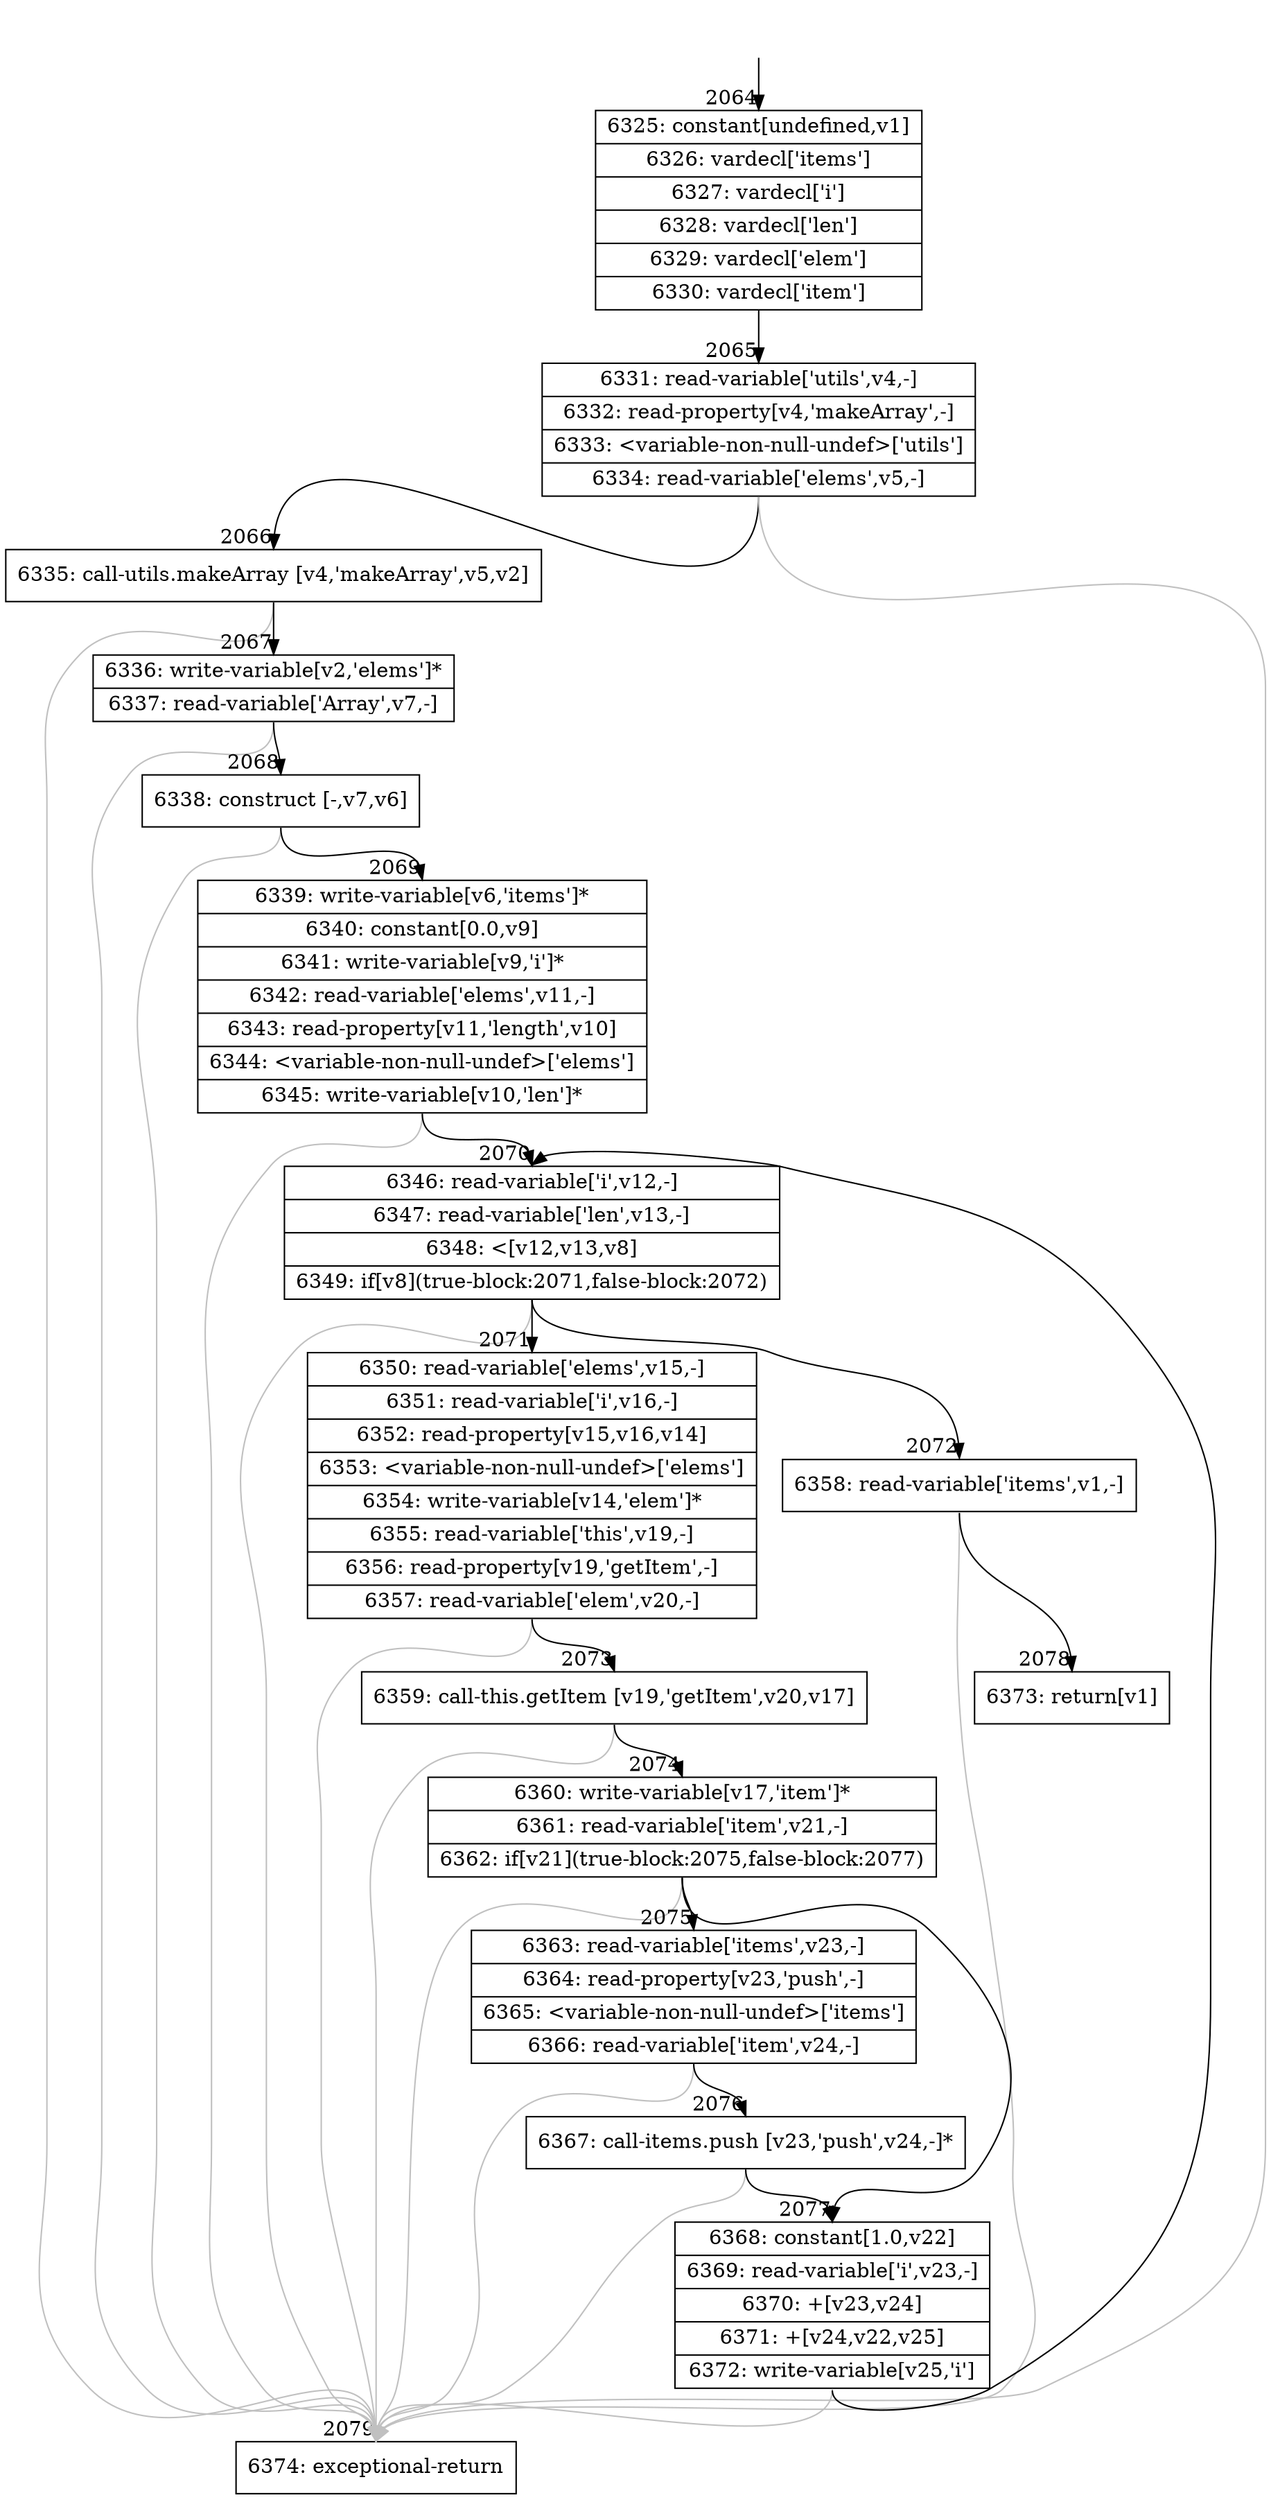 digraph {
rankdir="TD"
BB_entry189[shape=none,label=""];
BB_entry189 -> BB2064 [tailport=s, headport=n, headlabel="    2064"]
BB2064 [shape=record label="{6325: constant[undefined,v1]|6326: vardecl['items']|6327: vardecl['i']|6328: vardecl['len']|6329: vardecl['elem']|6330: vardecl['item']}" ] 
BB2064 -> BB2065 [tailport=s, headport=n, headlabel="      2065"]
BB2065 [shape=record label="{6331: read-variable['utils',v4,-]|6332: read-property[v4,'makeArray',-]|6333: \<variable-non-null-undef\>['utils']|6334: read-variable['elems',v5,-]}" ] 
BB2065 -> BB2066 [tailport=s, headport=n, headlabel="      2066"]
BB2065 -> BB2079 [tailport=s, headport=n, color=gray, headlabel="      2079"]
BB2066 [shape=record label="{6335: call-utils.makeArray [v4,'makeArray',v5,v2]}" ] 
BB2066 -> BB2067 [tailport=s, headport=n, headlabel="      2067"]
BB2066 -> BB2079 [tailport=s, headport=n, color=gray]
BB2067 [shape=record label="{6336: write-variable[v2,'elems']*|6337: read-variable['Array',v7,-]}" ] 
BB2067 -> BB2068 [tailport=s, headport=n, headlabel="      2068"]
BB2067 -> BB2079 [tailport=s, headport=n, color=gray]
BB2068 [shape=record label="{6338: construct [-,v7,v6]}" ] 
BB2068 -> BB2069 [tailport=s, headport=n, headlabel="      2069"]
BB2068 -> BB2079 [tailport=s, headport=n, color=gray]
BB2069 [shape=record label="{6339: write-variable[v6,'items']*|6340: constant[0.0,v9]|6341: write-variable[v9,'i']*|6342: read-variable['elems',v11,-]|6343: read-property[v11,'length',v10]|6344: \<variable-non-null-undef\>['elems']|6345: write-variable[v10,'len']*}" ] 
BB2069 -> BB2070 [tailport=s, headport=n, headlabel="      2070"]
BB2069 -> BB2079 [tailport=s, headport=n, color=gray]
BB2070 [shape=record label="{6346: read-variable['i',v12,-]|6347: read-variable['len',v13,-]|6348: \<[v12,v13,v8]|6349: if[v8](true-block:2071,false-block:2072)}" ] 
BB2070 -> BB2071 [tailport=s, headport=n, headlabel="      2071"]
BB2070 -> BB2072 [tailport=s, headport=n, headlabel="      2072"]
BB2070 -> BB2079 [tailport=s, headport=n, color=gray]
BB2071 [shape=record label="{6350: read-variable['elems',v15,-]|6351: read-variable['i',v16,-]|6352: read-property[v15,v16,v14]|6353: \<variable-non-null-undef\>['elems']|6354: write-variable[v14,'elem']*|6355: read-variable['this',v19,-]|6356: read-property[v19,'getItem',-]|6357: read-variable['elem',v20,-]}" ] 
BB2071 -> BB2073 [tailport=s, headport=n, headlabel="      2073"]
BB2071 -> BB2079 [tailport=s, headport=n, color=gray]
BB2072 [shape=record label="{6358: read-variable['items',v1,-]}" ] 
BB2072 -> BB2078 [tailport=s, headport=n, headlabel="      2078"]
BB2072 -> BB2079 [tailport=s, headport=n, color=gray]
BB2073 [shape=record label="{6359: call-this.getItem [v19,'getItem',v20,v17]}" ] 
BB2073 -> BB2074 [tailport=s, headport=n, headlabel="      2074"]
BB2073 -> BB2079 [tailport=s, headport=n, color=gray]
BB2074 [shape=record label="{6360: write-variable[v17,'item']*|6361: read-variable['item',v21,-]|6362: if[v21](true-block:2075,false-block:2077)}" ] 
BB2074 -> BB2075 [tailport=s, headport=n, headlabel="      2075"]
BB2074 -> BB2077 [tailport=s, headport=n, headlabel="      2077"]
BB2074 -> BB2079 [tailport=s, headport=n, color=gray]
BB2075 [shape=record label="{6363: read-variable['items',v23,-]|6364: read-property[v23,'push',-]|6365: \<variable-non-null-undef\>['items']|6366: read-variable['item',v24,-]}" ] 
BB2075 -> BB2076 [tailport=s, headport=n, headlabel="      2076"]
BB2075 -> BB2079 [tailport=s, headport=n, color=gray]
BB2076 [shape=record label="{6367: call-items.push [v23,'push',v24,-]*}" ] 
BB2076 -> BB2077 [tailport=s, headport=n]
BB2076 -> BB2079 [tailport=s, headport=n, color=gray]
BB2077 [shape=record label="{6368: constant[1.0,v22]|6369: read-variable['i',v23,-]|6370: +[v23,v24]|6371: +[v24,v22,v25]|6372: write-variable[v25,'i']}" ] 
BB2077 -> BB2070 [tailport=s, headport=n]
BB2077 -> BB2079 [tailport=s, headport=n, color=gray]
BB2078 [shape=record label="{6373: return[v1]}" ] 
BB2079 [shape=record label="{6374: exceptional-return}" ] 
//#$~ 2861
}
